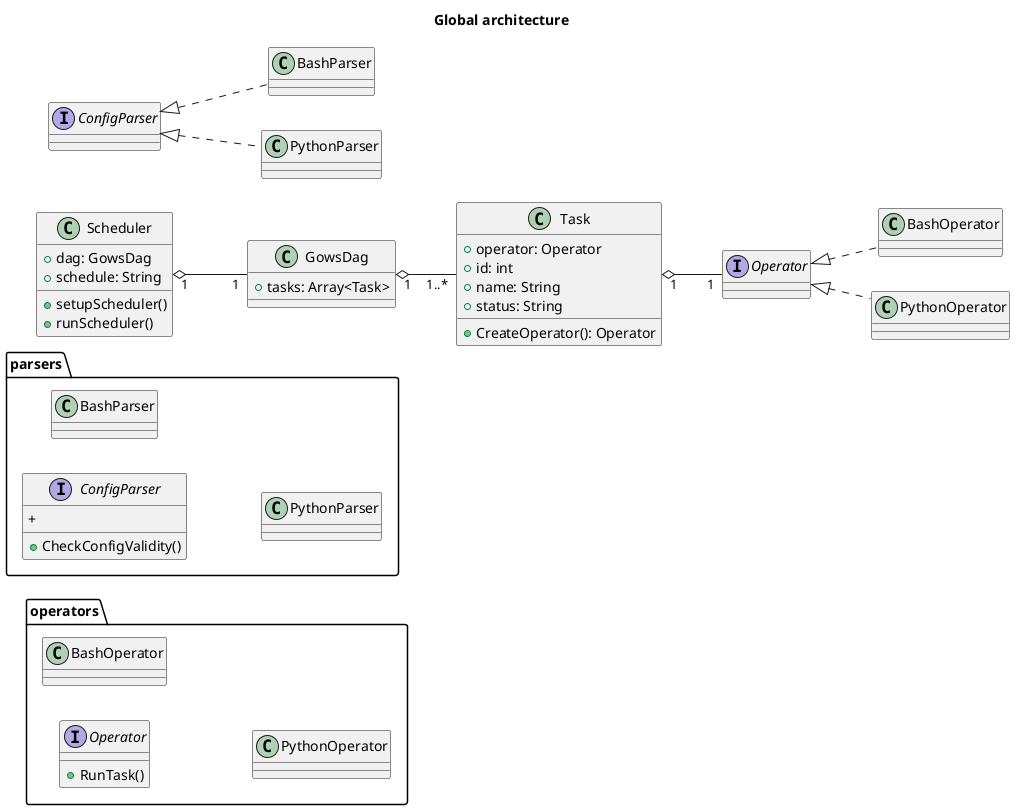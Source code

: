 @startuml

title Global architecture

left to right direction

package operators {
    interface Operator {
        +RunTask()
    }

    class BashOperator {
    }

    class PythonOperator {

    }
}

package parsers {
    interface ConfigParser {
        +CheckConfigValidity()
        +
    }
    class BashParser {

    }
    class PythonParser {

    }

}

class GowsDag {
    +tasks: Array<Task>
}

class Task {
    +operator: Operator
    +id: int
    +name: String
    +status: String
    +CreateOperator(): Operator
}

class Scheduler {
    +dag: GowsDag
    +schedule: String
    +setupScheduler()
    +runScheduler()
}



class BashOperator implements Operator
class PythonOperator implements Operator

class BashParser implements ConfigParser
class PythonParser implements ConfigParser

Scheduler "1" o-- "1" GowsDag

GowsDag "1" o-- "1..*" Task
Task "1" o-- "1" Operator

@enduml

"when": "daily:03:00"